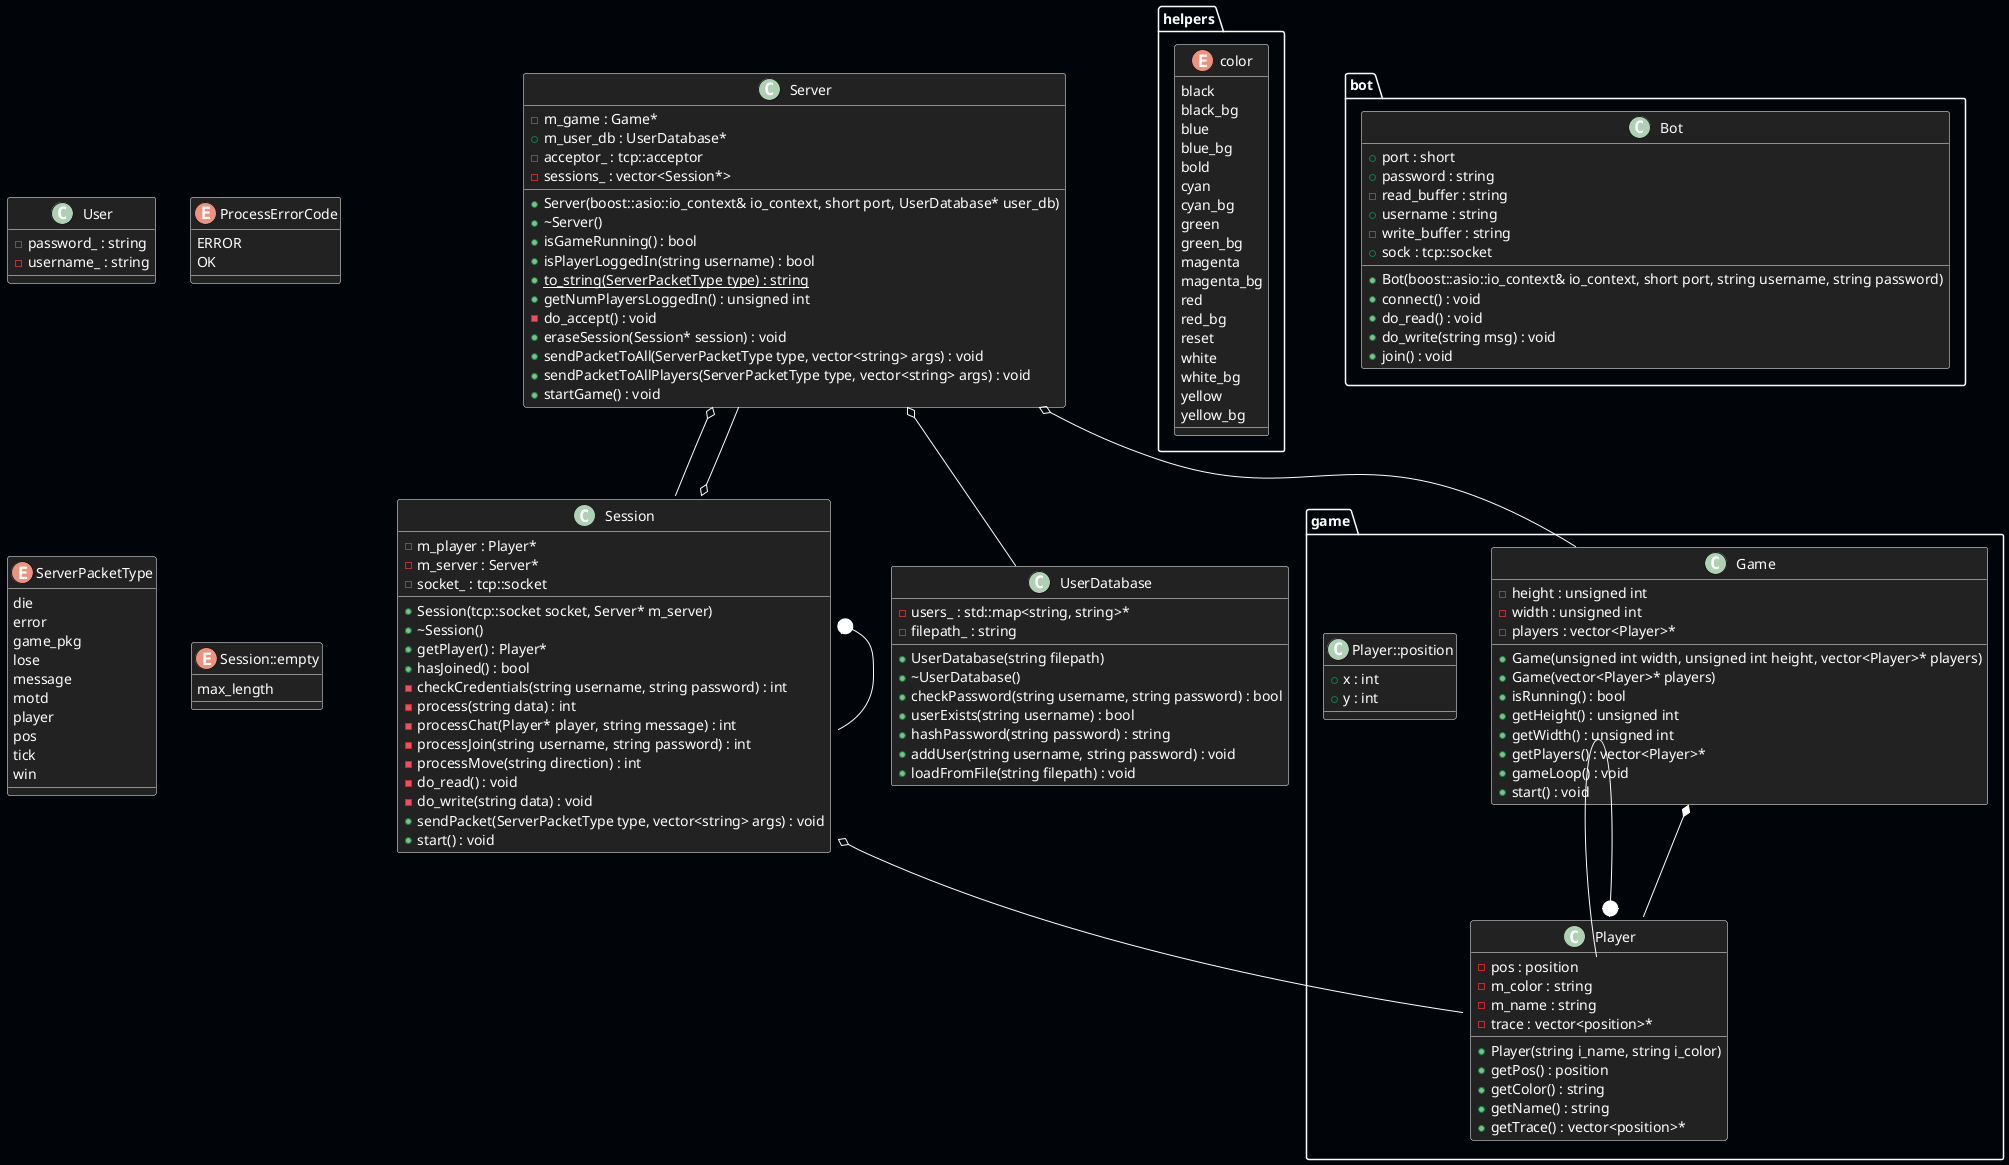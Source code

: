 @startuml overview

skinparam DefaultFontColor White

<Style>
document{
	backgroundcolor #010409
}

arrow{
	LineColor #ffffff
}

class{
	BackgroundColor #222222
	LineColor White
	FontColor White
}

package{
	LineColor White
	FontColor White
}

</Style>



/' Objects '/

class Server {
	+Server(boost::asio::io_context& io_context, short port, UserDatabase* user_db)
	+~Server()
	-m_game : Game*
	+m_user_db : UserDatabase*
	+isGameRunning() : bool
	+isPlayerLoggedIn(string username) : bool
	+{static} to_string(ServerPacketType type) : string
	-acceptor_ : tcp::acceptor
	+getNumPlayersLoggedIn() : unsigned int
	-sessions_ : vector<Session*>
	-do_accept() : void
	+eraseSession(Session* session) : void
	+sendPacketToAll(ServerPacketType type, vector<string> args) : void
	+sendPacketToAllPlayers(ServerPacketType type, vector<string> args) : void
	+startGame() : void
}


class Session {
	+Session(tcp::socket socket, Server* m_server)
	+~Session()
	+getPlayer() : Player*
	-m_player : Player*
	-m_server : Server*
	+hasJoined() : bool
	-checkCredentials(string username, string password) : int
	-process(string data) : int
	-processChat(Player* player, string message) : int
	-processJoin(string username, string password) : int
	-processMove(string direction) : int
	-socket_ : tcp::socket
	-do_read() : void
	-do_write(string data) : void
	+sendPacket(ServerPacketType type, vector<string> args) : void
	+start() : void
}


class User {
	-password_ : string
	-username_ : string
}


class UserDatabase {
	+UserDatabase(string filepath)
	+~UserDatabase()
	+checkPassword(string username, string password) : bool
	+userExists(string username) : bool
	-users_ : std::map<string, string>*
	-filepath_ : string
	+hashPassword(string password) : string
	+addUser(string username, string password) : void
	+loadFromFile(string filepath) : void
}


enum ProcessErrorCode {
	ERROR
	OK
}


enum ServerPacketType {
	die
	error
	game_pkg
	lose
	message
	motd
	player
	pos
	tick
	win
}


enum Session::empty {
	max_length
}


namespace helpers {
	enum color {
		black
		black_bg
		blue
		blue_bg
		bold
		cyan
		cyan_bg
		green
		green_bg
		magenta
		magenta_bg
		red
		red_bg
		reset
		white
		white_bg
		yellow
		yellow_bg
	}
}


namespace game {
	class Game {
		+Game(unsigned int width, unsigned int height, vector<Player>* players)
		+Game(vector<Player>* players)
		+isRunning() : bool
		+getHeight() : unsigned int
		+getWidth() : unsigned int
		-height : unsigned int
		-width : unsigned int
		+getPlayers() : vector<Player>*
		-players : vector<Player>*
		+gameLoop() : void
		+start() : void
	}

	class Player {
		+Player(string i_name, string i_color)
		+getPos() : position
		-pos : position
		+getColor() : string
		+getName() : string
		-m_color : string
		-m_name : string
		+getTrace() : vector<position>*
		-trace : vector<position>*
	}

	class Player::position {
		+x : int
		+y : int
	}
}


namespace bot {
	class Bot {
		+Bot(boost::asio::io_context& io_context, short port, string username, string password)
		+port : short
		+password : string
		-read_buffer : string
		+username : string
		-write_buffer : string
		+sock : tcp::socket
		+connect() : void
		+do_read() : void
		+do_write(string msg) : void
		+join() : void
	}
}





/' Inheritance relationships '/




/' Aggregation relationships '/

game.Game *-- game.Player


.Server o-- game.Game


.Server o-- .Session


.Server o-- .UserDatabase


.Session o-- game.Player


.Session o-- .Server






/' Nested objects '/

game.Player +-- game.Player::position


.Session +-- .Session::empty




@enduml
